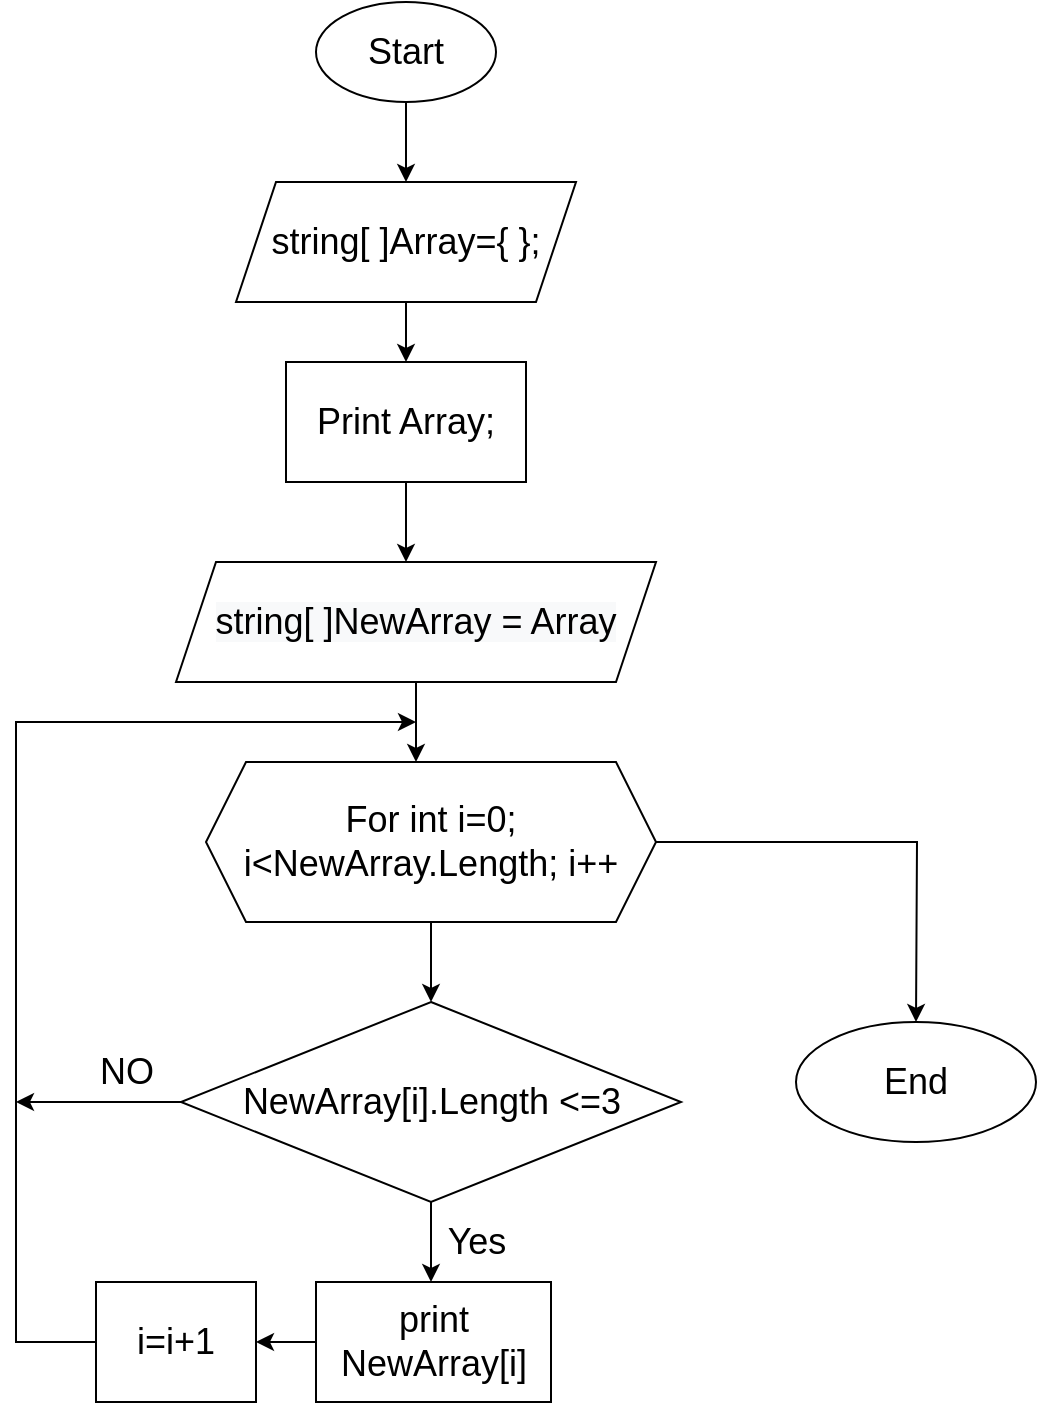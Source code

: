 <mxfile version="20.4.1" type="device"><diagram id="cLTxraadqVkkc6eP8VUN" name="Страница 1"><mxGraphModel dx="1673" dy="896" grid="1" gridSize="10" guides="1" tooltips="1" connect="1" arrows="1" fold="1" page="1" pageScale="1" pageWidth="827" pageHeight="1169" math="0" shadow="0"><root><mxCell id="0"/><mxCell id="1" parent="0"/><mxCell id="FsmhwZjEyN6dV4OKGx8y-4" style="edgeStyle=orthogonalEdgeStyle;rounded=0;orthogonalLoop=1;jettySize=auto;html=1;fontSize=18;" edge="1" parent="1" source="FsmhwZjEyN6dV4OKGx8y-2"><mxGeometry relative="1" as="geometry"><mxPoint x="395" y="120" as="targetPoint"/></mxGeometry></mxCell><mxCell id="FsmhwZjEyN6dV4OKGx8y-2" value="&lt;font style=&quot;font-size: 18px;&quot;&gt;Start&lt;/font&gt;" style="ellipse;whiteSpace=wrap;html=1;" vertex="1" parent="1"><mxGeometry x="350" y="30" width="90" height="50" as="geometry"/></mxCell><mxCell id="FsmhwZjEyN6dV4OKGx8y-6" style="edgeStyle=orthogonalEdgeStyle;rounded=0;orthogonalLoop=1;jettySize=auto;html=1;fontSize=18;" edge="1" parent="1" source="FsmhwZjEyN6dV4OKGx8y-5"><mxGeometry relative="1" as="geometry"><mxPoint x="395" y="210" as="targetPoint"/></mxGeometry></mxCell><mxCell id="FsmhwZjEyN6dV4OKGx8y-5" value="string[ ]Array={ };" style="shape=parallelogram;perimeter=parallelogramPerimeter;whiteSpace=wrap;html=1;fixedSize=1;fontSize=18;" vertex="1" parent="1"><mxGeometry x="310" y="120" width="170" height="60" as="geometry"/></mxCell><mxCell id="FsmhwZjEyN6dV4OKGx8y-8" style="edgeStyle=orthogonalEdgeStyle;rounded=0;orthogonalLoop=1;jettySize=auto;html=1;fontSize=18;" edge="1" parent="1" source="FsmhwZjEyN6dV4OKGx8y-7"><mxGeometry relative="1" as="geometry"><mxPoint x="395" y="310" as="targetPoint"/></mxGeometry></mxCell><mxCell id="FsmhwZjEyN6dV4OKGx8y-7" value="Print Array;" style="rounded=0;whiteSpace=wrap;html=1;fontSize=18;" vertex="1" parent="1"><mxGeometry x="335" y="210" width="120" height="60" as="geometry"/></mxCell><mxCell id="FsmhwZjEyN6dV4OKGx8y-11" style="edgeStyle=orthogonalEdgeStyle;rounded=0;orthogonalLoop=1;jettySize=auto;html=1;fontSize=18;" edge="1" parent="1" source="FsmhwZjEyN6dV4OKGx8y-10"><mxGeometry relative="1" as="geometry"><mxPoint x="400" y="410" as="targetPoint"/></mxGeometry></mxCell><mxCell id="FsmhwZjEyN6dV4OKGx8y-10" value="&#10;&lt;span style=&quot;color: rgb(0, 0, 0); font-family: Helvetica; font-size: 18px; font-style: normal; font-variant-ligatures: normal; font-variant-caps: normal; font-weight: 400; letter-spacing: normal; orphans: 2; text-align: center; text-indent: 0px; text-transform: none; widows: 2; word-spacing: 0px; -webkit-text-stroke-width: 0px; background-color: rgb(248, 249, 250); text-decoration-thickness: initial; text-decoration-style: initial; text-decoration-color: initial; float: none; display: inline !important;&quot;&gt;string[ ]NewArray = Array&lt;/span&gt;&lt;br style=&quot;color: rgb(0, 0, 0); font-family: Helvetica; font-size: 18px; font-style: normal; font-variant-ligatures: normal; font-variant-caps: normal; font-weight: 400; letter-spacing: normal; orphans: 2; text-align: center; text-indent: 0px; text-transform: none; widows: 2; word-spacing: 0px; -webkit-text-stroke-width: 0px; background-color: rgb(248, 249, 250); text-decoration-thickness: initial; text-decoration-style: initial; text-decoration-color: initial;&quot;&gt;&lt;span style=&quot;font-style: normal; font-variant-ligatures: normal; font-variant-caps: normal; font-weight: 400; letter-spacing: normal; orphans: 2; text-indent: 0px; text-transform: none; widows: 2; word-spacing: 0px; -webkit-text-stroke-width: 0px; background-color: rgb(248, 249, 250); text-decoration-thickness: initial; text-decoration-style: initial; text-decoration-color: initial; color: rgba(0, 0, 0, 0); font-family: monospace; font-size: 0px; text-align: start;&quot;&gt;%3CmxGraphModel%3E%3Croot%3E%3CmxCell%20id%3D%220%22%2F%3E%3CmxCell%20id%3D%221%22%20parent%3D%220%22%2F%3E%3CmxCell%20id%3D%222%22%20value%3D%22string%5B%20%5DArray%3D%7B%20%7D%3B%22%20style%3D%22shape%3Dparallelogram%3Bperimeter%3DparallelogramPerimeter%3BwhiteSpace%3Dwrap%3Bhtml%3D1%3BfixedSize%3D1%3BfontSize%3D18%3B%22%20vertex%3D%221%22%20parent%3D%221%22%3E%3CmxGeometry%20x%3D%22310%22%20y%3D%22120%22%20width%3D%22170%22%20height%3D%2260%22%20as%3D%22geometry%22%2F%3E%3C%2FmxCell%3E%3C%2Froot%3E%3C%2FmxGraphModel%3E" style="shape=parallelogram;perimeter=parallelogramPerimeter;whiteSpace=wrap;html=1;fixedSize=1;fontSize=18;" vertex="1" parent="1"><mxGeometry x="280" y="310" width="240" height="60" as="geometry"/></mxCell><mxCell id="FsmhwZjEyN6dV4OKGx8y-16" style="edgeStyle=orthogonalEdgeStyle;rounded=0;orthogonalLoop=1;jettySize=auto;html=1;fontSize=18;" edge="1" parent="1" source="FsmhwZjEyN6dV4OKGx8y-15"><mxGeometry relative="1" as="geometry"><mxPoint x="407.5" y="530" as="targetPoint"/></mxGeometry></mxCell><mxCell id="FsmhwZjEyN6dV4OKGx8y-20" style="edgeStyle=orthogonalEdgeStyle;rounded=0;orthogonalLoop=1;jettySize=auto;html=1;fontSize=18;" edge="1" parent="1" source="FsmhwZjEyN6dV4OKGx8y-15"><mxGeometry relative="1" as="geometry"><mxPoint x="650" y="540" as="targetPoint"/></mxGeometry></mxCell><mxCell id="FsmhwZjEyN6dV4OKGx8y-15" value="For int i=0; i&amp;lt;NewArray.Length; i++" style="shape=hexagon;perimeter=hexagonPerimeter2;whiteSpace=wrap;html=1;fixedSize=1;fontSize=18;" vertex="1" parent="1"><mxGeometry x="295" y="410" width="225" height="80" as="geometry"/></mxCell><mxCell id="FsmhwZjEyN6dV4OKGx8y-22" style="edgeStyle=orthogonalEdgeStyle;rounded=0;orthogonalLoop=1;jettySize=auto;html=1;fontSize=18;" edge="1" parent="1" source="FsmhwZjEyN6dV4OKGx8y-18"><mxGeometry relative="1" as="geometry"><mxPoint x="407.5" y="670" as="targetPoint"/></mxGeometry></mxCell><mxCell id="FsmhwZjEyN6dV4OKGx8y-30" style="edgeStyle=orthogonalEdgeStyle;rounded=0;orthogonalLoop=1;jettySize=auto;html=1;fontSize=18;" edge="1" parent="1" source="FsmhwZjEyN6dV4OKGx8y-18"><mxGeometry relative="1" as="geometry"><mxPoint x="200" y="580" as="targetPoint"/></mxGeometry></mxCell><mxCell id="FsmhwZjEyN6dV4OKGx8y-18" value="NewArray[i].Length &amp;lt;=3" style="rhombus;whiteSpace=wrap;html=1;fontSize=18;" vertex="1" parent="1"><mxGeometry x="282.5" y="530" width="250" height="100" as="geometry"/></mxCell><mxCell id="FsmhwZjEyN6dV4OKGx8y-21" value="End" style="ellipse;whiteSpace=wrap;html=1;fontSize=18;" vertex="1" parent="1"><mxGeometry x="590" y="540" width="120" height="60" as="geometry"/></mxCell><mxCell id="FsmhwZjEyN6dV4OKGx8y-24" value="NO" style="text;html=1;align=center;verticalAlign=middle;resizable=0;points=[];autosize=1;strokeColor=none;fillColor=none;fontSize=18;" vertex="1" parent="1"><mxGeometry x="230" y="545" width="50" height="40" as="geometry"/></mxCell><mxCell id="FsmhwZjEyN6dV4OKGx8y-25" value="Yes" style="text;html=1;align=center;verticalAlign=middle;resizable=0;points=[];autosize=1;strokeColor=none;fillColor=none;fontSize=18;" vertex="1" parent="1"><mxGeometry x="405" y="630" width="50" height="40" as="geometry"/></mxCell><mxCell id="FsmhwZjEyN6dV4OKGx8y-28" style="edgeStyle=orthogonalEdgeStyle;rounded=0;orthogonalLoop=1;jettySize=auto;html=1;fontSize=18;" edge="1" parent="1" source="FsmhwZjEyN6dV4OKGx8y-26"><mxGeometry relative="1" as="geometry"><mxPoint x="320" y="700" as="targetPoint"/></mxGeometry></mxCell><mxCell id="FsmhwZjEyN6dV4OKGx8y-26" value="print NewArray[i]" style="rounded=0;whiteSpace=wrap;html=1;fontSize=18;" vertex="1" parent="1"><mxGeometry x="350" y="670" width="117.5" height="60" as="geometry"/></mxCell><mxCell id="FsmhwZjEyN6dV4OKGx8y-29" style="edgeStyle=orthogonalEdgeStyle;rounded=0;orthogonalLoop=1;jettySize=auto;html=1;fontSize=18;" edge="1" parent="1" source="FsmhwZjEyN6dV4OKGx8y-27"><mxGeometry relative="1" as="geometry"><mxPoint x="400" y="390" as="targetPoint"/><Array as="points"><mxPoint x="200" y="700"/><mxPoint x="200" y="390"/></Array></mxGeometry></mxCell><mxCell id="FsmhwZjEyN6dV4OKGx8y-27" value="i=i+1" style="rounded=0;whiteSpace=wrap;html=1;fontSize=18;" vertex="1" parent="1"><mxGeometry x="240" y="670" width="80" height="60" as="geometry"/></mxCell></root></mxGraphModel></diagram></mxfile>